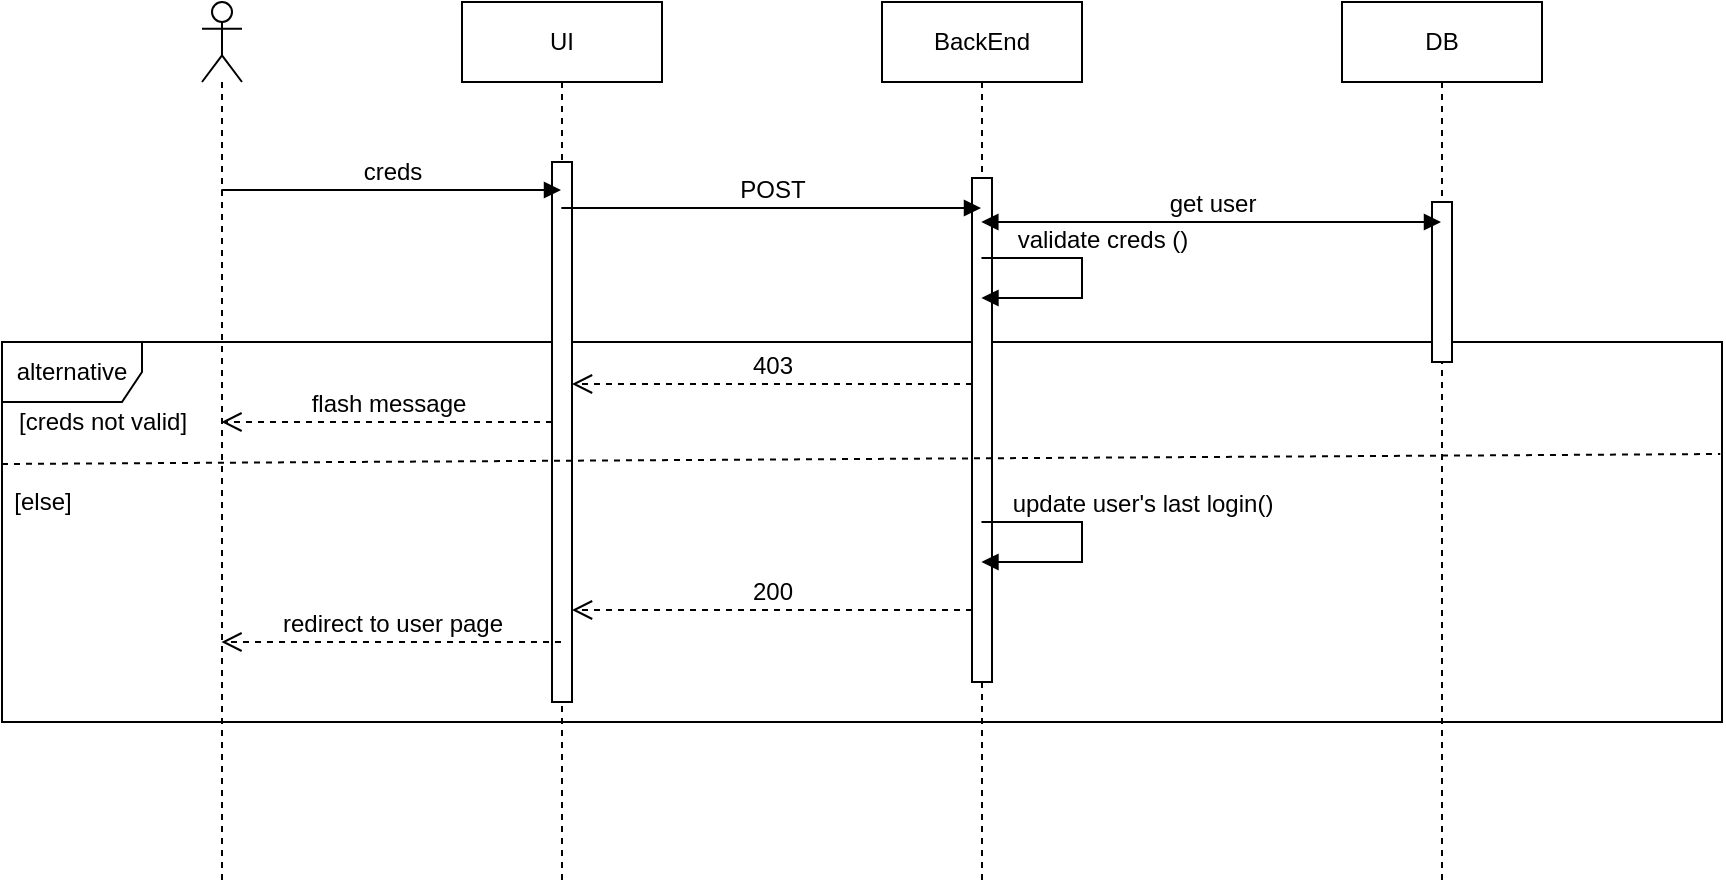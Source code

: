 <mxfile version="21.6.5" type="device" pages="3">
  <diagram id="TPQiI6ctQN96XuHYd2z3" name="Страница 2">
    <mxGraphModel dx="1276" dy="614" grid="1" gridSize="10" guides="1" tooltips="1" connect="1" arrows="1" fold="1" page="1" pageScale="1" pageWidth="827" pageHeight="1169" math="0" shadow="0">
      <root>
        <mxCell id="0" />
        <mxCell id="1" parent="0" />
        <mxCell id="x-N0BLAY0l3jq8cUuDBk-1" value="alternative" style="shape=umlFrame;whiteSpace=wrap;html=1;fontSize=12;width=70;height=30;" parent="1" vertex="1">
          <mxGeometry x="40" y="250" width="860" height="190" as="geometry" />
        </mxCell>
        <mxCell id="x-N0BLAY0l3jq8cUuDBk-2" value="" style="shape=umlLifeline;participant=umlActor;perimeter=lifelinePerimeter;whiteSpace=wrap;html=1;container=1;collapsible=0;recursiveResize=0;verticalAlign=top;spacingTop=36;outlineConnect=0;fontSize=6;" parent="1" vertex="1">
          <mxGeometry x="140" y="80" width="20" height="440" as="geometry" />
        </mxCell>
        <mxCell id="x-N0BLAY0l3jq8cUuDBk-3" value="&lt;font style=&quot;font-size: 12px&quot;&gt;UI&lt;/font&gt;" style="shape=umlLifeline;perimeter=lifelinePerimeter;whiteSpace=wrap;html=1;container=1;collapsible=0;recursiveResize=0;outlineConnect=0;fontSize=6;" parent="1" vertex="1">
          <mxGeometry x="270" y="80" width="100" height="440" as="geometry" />
        </mxCell>
        <mxCell id="x-N0BLAY0l3jq8cUuDBk-4" value="" style="html=1;points=[];perimeter=orthogonalPerimeter;fontSize=12;" parent="x-N0BLAY0l3jq8cUuDBk-3" vertex="1">
          <mxGeometry x="45" y="80" width="10" height="270" as="geometry" />
        </mxCell>
        <mxCell id="x-N0BLAY0l3jq8cUuDBk-5" value="creds" style="html=1;verticalAlign=bottom;endArrow=block;rounded=0;fontSize=12;" parent="1" edge="1">
          <mxGeometry width="80" relative="1" as="geometry">
            <mxPoint x="149.667" y="174" as="sourcePoint" />
            <mxPoint x="319.5" y="174" as="targetPoint" />
          </mxGeometry>
        </mxCell>
        <mxCell id="x-N0BLAY0l3jq8cUuDBk-6" value="BackEnd" style="shape=umlLifeline;perimeter=lifelinePerimeter;whiteSpace=wrap;html=1;container=1;collapsible=0;recursiveResize=0;outlineConnect=0;fontSize=12;" parent="1" vertex="1">
          <mxGeometry x="480" y="80" width="100" height="440" as="geometry" />
        </mxCell>
        <mxCell id="x-N0BLAY0l3jq8cUuDBk-7" value="" style="html=1;points=[];perimeter=orthogonalPerimeter;fontSize=12;" parent="x-N0BLAY0l3jq8cUuDBk-6" vertex="1">
          <mxGeometry x="45" y="88" width="10" height="252" as="geometry" />
        </mxCell>
        <mxCell id="x-N0BLAY0l3jq8cUuDBk-8" value="POST" style="html=1;verticalAlign=bottom;endArrow=block;rounded=0;fontSize=12;" parent="1" edge="1">
          <mxGeometry width="80" relative="1" as="geometry">
            <mxPoint x="319.667" y="183" as="sourcePoint" />
            <mxPoint x="529.5" y="183" as="targetPoint" />
          </mxGeometry>
        </mxCell>
        <mxCell id="x-N0BLAY0l3jq8cUuDBk-9" value="DB" style="shape=umlLifeline;perimeter=lifelinePerimeter;whiteSpace=wrap;html=1;container=1;collapsible=0;recursiveResize=0;outlineConnect=0;fontSize=12;" parent="1" vertex="1">
          <mxGeometry x="710" y="80" width="100" height="440" as="geometry" />
        </mxCell>
        <mxCell id="x-N0BLAY0l3jq8cUuDBk-10" value="" style="html=1;points=[];perimeter=orthogonalPerimeter;fontSize=12;" parent="x-N0BLAY0l3jq8cUuDBk-9" vertex="1">
          <mxGeometry x="45" y="100" width="10" height="80" as="geometry" />
        </mxCell>
        <mxCell id="x-N0BLAY0l3jq8cUuDBk-11" value="get user" style="html=1;verticalAlign=bottom;endArrow=block;rounded=0;fontSize=12;startArrow=block;startFill=1;" parent="1" edge="1">
          <mxGeometry width="80" relative="1" as="geometry">
            <mxPoint x="529.667" y="190" as="sourcePoint" />
            <mxPoint x="759.5" y="190" as="targetPoint" />
          </mxGeometry>
        </mxCell>
        <mxCell id="x-N0BLAY0l3jq8cUuDBk-12" value="validate creds ()" style="html=1;verticalAlign=bottom;endArrow=block;rounded=0;fontSize=12;" parent="1" edge="1">
          <mxGeometry x="-0.166" y="10" width="80" relative="1" as="geometry">
            <mxPoint x="529.731" y="208" as="sourcePoint" />
            <mxPoint x="529.731" y="228" as="targetPoint" />
            <Array as="points">
              <mxPoint x="580" y="208" />
              <mxPoint x="580" y="228" />
            </Array>
            <mxPoint as="offset" />
          </mxGeometry>
        </mxCell>
        <mxCell id="x-N0BLAY0l3jq8cUuDBk-13" value="[creds not valid]" style="text;html=1;align=center;verticalAlign=middle;resizable=0;points=[];autosize=1;strokeColor=none;fillColor=none;fontSize=12;" parent="1" vertex="1">
          <mxGeometry x="40" y="280" width="100" height="20" as="geometry" />
        </mxCell>
        <mxCell id="x-N0BLAY0l3jq8cUuDBk-14" value="403" style="html=1;verticalAlign=bottom;endArrow=open;dashed=1;endSize=8;rounded=0;fontSize=12;" parent="1" edge="1">
          <mxGeometry relative="1" as="geometry">
            <mxPoint x="525" y="271" as="sourcePoint" />
            <mxPoint x="325.0" y="271" as="targetPoint" />
          </mxGeometry>
        </mxCell>
        <mxCell id="x-N0BLAY0l3jq8cUuDBk-15" value="flash message" style="html=1;verticalAlign=bottom;endArrow=open;dashed=1;endSize=8;rounded=0;fontSize=12;" parent="1" edge="1">
          <mxGeometry relative="1" as="geometry">
            <mxPoint x="315.0" y="290" as="sourcePoint" />
            <mxPoint x="149.731" y="290" as="targetPoint" />
          </mxGeometry>
        </mxCell>
        <mxCell id="x-N0BLAY0l3jq8cUuDBk-16" value="" style="endArrow=none;dashed=1;html=1;rounded=0;fontSize=12;exitX=0;exitY=0.4;exitDx=0;exitDy=0;exitPerimeter=0;entryX=0.999;entryY=0.375;entryDx=0;entryDy=0;entryPerimeter=0;" parent="1" edge="1">
          <mxGeometry width="50" height="50" relative="1" as="geometry">
            <mxPoint x="40.0" y="311" as="sourcePoint" />
            <mxPoint x="899.14" y="306" as="targetPoint" />
          </mxGeometry>
        </mxCell>
        <mxCell id="x-N0BLAY0l3jq8cUuDBk-17" value="[else]" style="text;html=1;align=center;verticalAlign=middle;resizable=0;points=[];autosize=1;strokeColor=none;fillColor=none;fontSize=12;" parent="1" vertex="1">
          <mxGeometry x="40" y="320" width="40" height="20" as="geometry" />
        </mxCell>
        <mxCell id="x-N0BLAY0l3jq8cUuDBk-18" value="update user&#39;s last login()" style="html=1;verticalAlign=bottom;endArrow=block;rounded=0;fontSize=12;" parent="1" edge="1">
          <mxGeometry x="-0.166" y="30" width="80" relative="1" as="geometry">
            <mxPoint x="529.731" y="340" as="sourcePoint" />
            <mxPoint x="529.731" y="360" as="targetPoint" />
            <Array as="points">
              <mxPoint x="580" y="340" />
              <mxPoint x="580" y="360" />
            </Array>
            <mxPoint as="offset" />
          </mxGeometry>
        </mxCell>
        <mxCell id="x-N0BLAY0l3jq8cUuDBk-19" value="200" style="html=1;verticalAlign=bottom;endArrow=open;dashed=1;endSize=8;rounded=0;fontSize=12;" parent="1" edge="1">
          <mxGeometry relative="1" as="geometry">
            <mxPoint x="525" y="384" as="sourcePoint" />
            <mxPoint x="325.0" y="384" as="targetPoint" />
          </mxGeometry>
        </mxCell>
        <mxCell id="x-N0BLAY0l3jq8cUuDBk-20" value="redirect to user page" style="html=1;verticalAlign=bottom;endArrow=open;dashed=1;endSize=8;rounded=0;fontSize=12;" parent="1" edge="1">
          <mxGeometry relative="1" as="geometry">
            <mxPoint x="319.5" y="400" as="sourcePoint" />
            <mxPoint x="149.731" y="400" as="targetPoint" />
          </mxGeometry>
        </mxCell>
      </root>
    </mxGraphModel>
  </diagram>
  <diagram id="F4TZniOdb8CcCW4nKreS" name="Страница 7">
    <mxGraphModel dx="1276" dy="614" grid="1" gridSize="10" guides="1" tooltips="1" connect="1" arrows="1" fold="1" page="1" pageScale="1" pageWidth="827" pageHeight="1169" math="0" shadow="0">
      <root>
        <mxCell id="0" />
        <mxCell id="1" parent="0" />
        <mxCell id="j85iIjG1vtcZ4X1pdu0t-1" value="Anketa" style="ellipse;whiteSpace=wrap;html=1;" parent="1" vertex="1">
          <mxGeometry x="380" y="80" width="120" height="80" as="geometry" />
        </mxCell>
        <mxCell id="j85iIjG1vtcZ4X1pdu0t-2" value="User" style="ellipse;whiteSpace=wrap;html=1;" parent="1" vertex="1">
          <mxGeometry x="110" y="80" width="120" height="80" as="geometry" />
        </mxCell>
        <mxCell id="j85iIjG1vtcZ4X1pdu0t-3" value="name" style="rounded=0;whiteSpace=wrap;html=1;" parent="1" vertex="1">
          <mxGeometry x="120" y="200" width="70" height="30" as="geometry" />
        </mxCell>
        <mxCell id="j85iIjG1vtcZ4X1pdu0t-4" value="password" style="rounded=0;whiteSpace=wrap;html=1;" parent="1" vertex="1">
          <mxGeometry x="120" y="250" width="70" height="30" as="geometry" />
        </mxCell>
        <mxCell id="j85iIjG1vtcZ4X1pdu0t-6" value="title" style="rounded=0;whiteSpace=wrap;html=1;" parent="1" vertex="1">
          <mxGeometry x="400" y="200" width="70" height="30" as="geometry" />
        </mxCell>
        <mxCell id="j85iIjG1vtcZ4X1pdu0t-7" value="list_of_questions" style="rounded=0;whiteSpace=wrap;html=1;" parent="1" vertex="1">
          <mxGeometry x="400" y="250" width="110" height="30" as="geometry" />
        </mxCell>
        <mxCell id="j85iIjG1vtcZ4X1pdu0t-8" value="rules" style="rounded=0;whiteSpace=wrap;html=1;" parent="1" vertex="1">
          <mxGeometry x="400" y="340" width="70" height="30" as="geometry" />
        </mxCell>
        <mxCell id="j85iIjG1vtcZ4X1pdu0t-9" value="list_of_marks" style="rounded=0;whiteSpace=wrap;html=1;" parent="1" vertex="1">
          <mxGeometry x="400" y="300" width="80" height="30" as="geometry" />
        </mxCell>
        <mxCell id="j85iIjG1vtcZ4X1pdu0t-10" value="result" style="rounded=0;whiteSpace=wrap;html=1;" parent="1" vertex="1">
          <mxGeometry x="400" y="380" width="70" height="30" as="geometry" />
        </mxCell>
        <mxCell id="j85iIjG1vtcZ4X1pdu0t-12" value="" style="endArrow=classic;html=1;rounded=0;exitX=1;exitY=0.5;exitDx=0;exitDy=0;entryX=0;entryY=0.5;entryDx=0;entryDy=0;" parent="1" source="j85iIjG1vtcZ4X1pdu0t-2" target="j85iIjG1vtcZ4X1pdu0t-1" edge="1">
          <mxGeometry width="50" height="50" relative="1" as="geometry">
            <mxPoint x="390" y="340" as="sourcePoint" />
            <mxPoint x="440" y="290" as="targetPoint" />
          </mxGeometry>
        </mxCell>
        <mxCell id="j85iIjG1vtcZ4X1pdu0t-13" value="" style="endArrow=classic;html=1;rounded=0;exitX=0;exitY=0.5;exitDx=0;exitDy=0;entryX=0;entryY=0.5;entryDx=0;entryDy=0;" parent="1" source="j85iIjG1vtcZ4X1pdu0t-2" target="j85iIjG1vtcZ4X1pdu0t-4" edge="1">
          <mxGeometry width="50" height="50" relative="1" as="geometry">
            <mxPoint x="390" y="340" as="sourcePoint" />
            <mxPoint x="440" y="290" as="targetPoint" />
            <Array as="points">
              <mxPoint x="110" y="265" />
            </Array>
          </mxGeometry>
        </mxCell>
        <mxCell id="j85iIjG1vtcZ4X1pdu0t-14" value="" style="endArrow=classic;html=1;rounded=0;exitX=0;exitY=0.5;exitDx=0;exitDy=0;entryX=0;entryY=0.5;entryDx=0;entryDy=0;" parent="1" source="j85iIjG1vtcZ4X1pdu0t-2" target="j85iIjG1vtcZ4X1pdu0t-3" edge="1">
          <mxGeometry width="50" height="50" relative="1" as="geometry">
            <mxPoint x="390" y="340" as="sourcePoint" />
            <mxPoint x="440" y="290" as="targetPoint" />
            <Array as="points">
              <mxPoint x="110" y="215" />
            </Array>
          </mxGeometry>
        </mxCell>
        <mxCell id="j85iIjG1vtcZ4X1pdu0t-15" value="" style="endArrow=classic;html=1;rounded=0;exitX=0.06;exitY=0.768;exitDx=0;exitDy=0;exitPerimeter=0;entryX=0;entryY=0.5;entryDx=0;entryDy=0;" parent="1" source="j85iIjG1vtcZ4X1pdu0t-1" target="j85iIjG1vtcZ4X1pdu0t-10" edge="1">
          <mxGeometry width="50" height="50" relative="1" as="geometry">
            <mxPoint x="270" y="290" as="sourcePoint" />
            <mxPoint x="320" y="240" as="targetPoint" />
            <Array as="points">
              <mxPoint x="390" y="395" />
            </Array>
          </mxGeometry>
        </mxCell>
        <mxCell id="j85iIjG1vtcZ4X1pdu0t-16" value="" style="endArrow=classic;html=1;rounded=0;exitX=0.065;exitY=0.77;exitDx=0;exitDy=0;exitPerimeter=0;entryX=0;entryY=0.5;entryDx=0;entryDy=0;" parent="1" source="j85iIjG1vtcZ4X1pdu0t-1" target="j85iIjG1vtcZ4X1pdu0t-8" edge="1">
          <mxGeometry width="50" height="50" relative="1" as="geometry">
            <mxPoint x="270" y="290" as="sourcePoint" />
            <mxPoint x="320" y="240" as="targetPoint" />
            <Array as="points">
              <mxPoint x="390" y="350" />
            </Array>
          </mxGeometry>
        </mxCell>
        <mxCell id="j85iIjG1vtcZ4X1pdu0t-17" value="" style="endArrow=classic;html=1;rounded=0;exitX=0.071;exitY=0.804;exitDx=0;exitDy=0;exitPerimeter=0;entryX=0;entryY=0.5;entryDx=0;entryDy=0;" parent="1" source="j85iIjG1vtcZ4X1pdu0t-1" target="j85iIjG1vtcZ4X1pdu0t-9" edge="1">
          <mxGeometry width="50" height="50" relative="1" as="geometry">
            <mxPoint x="270" y="270" as="sourcePoint" />
            <mxPoint x="320" y="220" as="targetPoint" />
            <Array as="points">
              <mxPoint x="390" y="315" />
            </Array>
          </mxGeometry>
        </mxCell>
        <mxCell id="j85iIjG1vtcZ4X1pdu0t-18" value="" style="endArrow=classic;html=1;rounded=0;entryX=0;entryY=0.5;entryDx=0;entryDy=0;" parent="1" target="j85iIjG1vtcZ4X1pdu0t-7" edge="1">
          <mxGeometry width="50" height="50" relative="1" as="geometry">
            <mxPoint x="390" y="270" as="sourcePoint" />
            <mxPoint x="320" y="220" as="targetPoint" />
          </mxGeometry>
        </mxCell>
        <mxCell id="j85iIjG1vtcZ4X1pdu0t-19" value="" style="endArrow=classic;html=1;rounded=0;" parent="1" target="j85iIjG1vtcZ4X1pdu0t-6" edge="1">
          <mxGeometry width="50" height="50" relative="1" as="geometry">
            <mxPoint x="390" y="220" as="sourcePoint" />
            <mxPoint x="320" y="220" as="targetPoint" />
          </mxGeometry>
        </mxCell>
        <mxCell id="j85iIjG1vtcZ4X1pdu0t-20" value="Article" style="ellipse;whiteSpace=wrap;html=1;" parent="1" vertex="1">
          <mxGeometry x="80" y="370" width="120" height="80" as="geometry" />
        </mxCell>
        <mxCell id="j85iIjG1vtcZ4X1pdu0t-21" value="title" style="rounded=0;whiteSpace=wrap;html=1;" parent="1" vertex="1">
          <mxGeometry x="110" y="490" width="70" height="30" as="geometry" />
        </mxCell>
        <mxCell id="j85iIjG1vtcZ4X1pdu0t-22" value="link" style="rounded=0;whiteSpace=wrap;html=1;" parent="1" vertex="1">
          <mxGeometry x="110" y="540" width="70" height="30" as="geometry" />
        </mxCell>
        <mxCell id="j85iIjG1vtcZ4X1pdu0t-23" value="authors" style="rounded=0;whiteSpace=wrap;html=1;" parent="1" vertex="1">
          <mxGeometry x="110" y="585" width="70" height="30" as="geometry" />
        </mxCell>
        <mxCell id="j85iIjG1vtcZ4X1pdu0t-25" value="text" style="rounded=0;whiteSpace=wrap;html=1;" parent="1" vertex="1">
          <mxGeometry x="110" y="630" width="70" height="30" as="geometry" />
        </mxCell>
        <mxCell id="j85iIjG1vtcZ4X1pdu0t-26" value="date of publishing" style="rounded=0;whiteSpace=wrap;html=1;" parent="1" vertex="1">
          <mxGeometry x="110" y="680" width="70" height="30" as="geometry" />
        </mxCell>
        <mxCell id="j85iIjG1vtcZ4X1pdu0t-27" value="date on site" style="rounded=0;whiteSpace=wrap;html=1;" parent="1" vertex="1">
          <mxGeometry x="110" y="730" width="70" height="30" as="geometry" />
        </mxCell>
        <mxCell id="j85iIjG1vtcZ4X1pdu0t-28" value="" style="endArrow=classic;html=1;rounded=0;exitX=0.197;exitY=0.902;exitDx=0;exitDy=0;entryX=0;entryY=0.5;entryDx=0;entryDy=0;exitPerimeter=0;" parent="1" source="j85iIjG1vtcZ4X1pdu0t-20" target="j85iIjG1vtcZ4X1pdu0t-27" edge="1">
          <mxGeometry width="50" height="50" relative="1" as="geometry">
            <mxPoint x="230" y="710" as="sourcePoint" />
            <mxPoint x="280" y="660" as="targetPoint" />
            <Array as="points">
              <mxPoint x="100" y="740" />
            </Array>
          </mxGeometry>
        </mxCell>
        <mxCell id="j85iIjG1vtcZ4X1pdu0t-29" value="" style="endArrow=classic;html=1;rounded=0;exitX=0.203;exitY=0.944;exitDx=0;exitDy=0;exitPerimeter=0;entryX=0;entryY=0.5;entryDx=0;entryDy=0;" parent="1" source="j85iIjG1vtcZ4X1pdu0t-20" target="j85iIjG1vtcZ4X1pdu0t-26" edge="1">
          <mxGeometry width="50" height="50" relative="1" as="geometry">
            <mxPoint x="100" y="450" as="sourcePoint" />
            <mxPoint x="280" y="620" as="targetPoint" />
            <Array as="points">
              <mxPoint x="100" y="690" />
            </Array>
          </mxGeometry>
        </mxCell>
        <mxCell id="j85iIjG1vtcZ4X1pdu0t-30" value="" style="endArrow=classic;html=1;rounded=0;entryX=0;entryY=0.5;entryDx=0;entryDy=0;exitX=0.203;exitY=0.944;exitDx=0;exitDy=0;exitPerimeter=0;" parent="1" source="j85iIjG1vtcZ4X1pdu0t-20" target="j85iIjG1vtcZ4X1pdu0t-25" edge="1">
          <mxGeometry width="50" height="50" relative="1" as="geometry">
            <mxPoint x="110" y="450" as="sourcePoint" />
            <mxPoint x="280" y="620" as="targetPoint" />
            <Array as="points">
              <mxPoint x="100" y="640" />
            </Array>
          </mxGeometry>
        </mxCell>
        <mxCell id="j85iIjG1vtcZ4X1pdu0t-31" value="" style="endArrow=classic;html=1;rounded=0;entryX=0;entryY=0.5;entryDx=0;entryDy=0;" parent="1" target="j85iIjG1vtcZ4X1pdu0t-23" edge="1">
          <mxGeometry width="50" height="50" relative="1" as="geometry">
            <mxPoint x="100" y="600" as="sourcePoint" />
            <mxPoint x="280" y="620" as="targetPoint" />
          </mxGeometry>
        </mxCell>
        <mxCell id="j85iIjG1vtcZ4X1pdu0t-32" value="" style="endArrow=classic;html=1;rounded=0;entryX=0;entryY=0.5;entryDx=0;entryDy=0;" parent="1" target="j85iIjG1vtcZ4X1pdu0t-22" edge="1">
          <mxGeometry width="50" height="50" relative="1" as="geometry">
            <mxPoint x="100" y="550" as="sourcePoint" />
            <mxPoint x="280" y="620" as="targetPoint" />
          </mxGeometry>
        </mxCell>
        <mxCell id="j85iIjG1vtcZ4X1pdu0t-33" value="" style="endArrow=classic;html=1;rounded=0;" parent="1" edge="1">
          <mxGeometry width="50" height="50" relative="1" as="geometry">
            <mxPoint x="100" y="500" as="sourcePoint" />
            <mxPoint x="110" y="510" as="targetPoint" />
          </mxGeometry>
        </mxCell>
        <mxCell id="j85iIjG1vtcZ4X1pdu0t-37" style="edgeStyle=orthogonalEdgeStyle;rounded=0;orthogonalLoop=1;jettySize=auto;html=1;exitX=0.25;exitY=0;exitDx=0;exitDy=0;" parent="1" source="j85iIjG1vtcZ4X1pdu0t-36" edge="1">
          <mxGeometry relative="1" as="geometry">
            <mxPoint x="417.143" y="439.714" as="targetPoint" />
          </mxGeometry>
        </mxCell>
        <mxCell id="j85iIjG1vtcZ4X1pdu0t-36" value="answers" style="rounded=0;whiteSpace=wrap;html=1;" parent="1" vertex="1">
          <mxGeometry x="400" y="430" width="70" height="30" as="geometry" />
        </mxCell>
        <mxCell id="j85iIjG1vtcZ4X1pdu0t-38" value="" style="endArrow=classic;html=1;rounded=0;entryX=0;entryY=0.5;entryDx=0;entryDy=0;" parent="1" target="j85iIjG1vtcZ4X1pdu0t-36" edge="1">
          <mxGeometry width="50" height="50" relative="1" as="geometry">
            <mxPoint x="390" y="400" as="sourcePoint" />
            <mxPoint x="320" y="190" as="targetPoint" />
            <Array as="points">
              <mxPoint x="390" y="450" />
            </Array>
          </mxGeometry>
        </mxCell>
        <mxCell id="j85iIjG1vtcZ4X1pdu0t-43" value="role" style="rounded=0;whiteSpace=wrap;html=1;" parent="1" vertex="1">
          <mxGeometry x="120" y="290" width="70" height="30" as="geometry" />
        </mxCell>
        <mxCell id="j85iIjG1vtcZ4X1pdu0t-47" value="" style="endArrow=classic;html=1;rounded=0;entryX=0;entryY=0.5;entryDx=0;entryDy=0;" parent="1" target="j85iIjG1vtcZ4X1pdu0t-43" edge="1">
          <mxGeometry width="50" height="50" relative="1" as="geometry">
            <mxPoint x="110" y="270" as="sourcePoint" />
            <mxPoint x="230" y="220" as="targetPoint" />
            <Array as="points">
              <mxPoint x="110" y="300" />
            </Array>
          </mxGeometry>
        </mxCell>
        <mxCell id="Th84zZE7p4M0uDnMcCWC-1" value="publisher" style="rounded=0;whiteSpace=wrap;html=1;" parent="1" vertex="1">
          <mxGeometry x="110" y="770" width="70" height="30" as="geometry" />
        </mxCell>
        <mxCell id="Th84zZE7p4M0uDnMcCWC-2" value="" style="endArrow=classic;html=1;rounded=0;entryX=0;entryY=0.5;entryDx=0;entryDy=0;" parent="1" target="Th84zZE7p4M0uDnMcCWC-1" edge="1">
          <mxGeometry width="50" height="50" relative="1" as="geometry">
            <mxPoint x="100" y="740" as="sourcePoint" />
            <mxPoint x="360" y="530" as="targetPoint" />
            <Array as="points">
              <mxPoint x="100" y="785" />
            </Array>
          </mxGeometry>
        </mxCell>
        <mxCell id="Th84zZE7p4M0uDnMcCWC-4" value="" style="endArrow=classic;html=1;rounded=0;entryX=-0.01;entryY=0.361;entryDx=0;entryDy=0;entryPerimeter=0;" parent="1" target="j85iIjG1vtcZ4X1pdu0t-20" edge="1">
          <mxGeometry width="50" height="50" relative="1" as="geometry">
            <mxPoint x="110" y="120" as="sourcePoint" />
            <mxPoint x="360" y="260" as="targetPoint" />
            <Array as="points">
              <mxPoint x="80" y="120" />
            </Array>
          </mxGeometry>
        </mxCell>
        <mxCell id="wAkELntqcyNrKKtsy1ur-1" value="email" style="rounded=0;whiteSpace=wrap;html=1;" parent="1" vertex="1">
          <mxGeometry x="120" y="330" width="70" height="30" as="geometry" />
        </mxCell>
        <mxCell id="wAkELntqcyNrKKtsy1ur-2" value="" style="endArrow=classic;html=1;rounded=0;" parent="1" edge="1">
          <mxGeometry width="50" height="50" relative="1" as="geometry">
            <mxPoint x="110" y="300" as="sourcePoint" />
            <mxPoint x="120" y="345" as="targetPoint" />
            <Array as="points">
              <mxPoint x="110" y="340" />
            </Array>
          </mxGeometry>
        </mxCell>
        <mxCell id="5--nvkQLJeK-rLlHS1wV-1" value="owner" style="rounded=0;whiteSpace=wrap;html=1;" parent="1" vertex="1">
          <mxGeometry x="400" y="480" width="70" height="30" as="geometry" />
        </mxCell>
        <mxCell id="5--nvkQLJeK-rLlHS1wV-2" value="" style="endArrow=classic;html=1;rounded=0;entryX=0;entryY=0.25;entryDx=0;entryDy=0;" parent="1" target="5--nvkQLJeK-rLlHS1wV-1" edge="1">
          <mxGeometry width="50" height="50" relative="1" as="geometry">
            <mxPoint x="390" y="440" as="sourcePoint" />
            <mxPoint x="360" y="60" as="targetPoint" />
            <Array as="points">
              <mxPoint x="390" y="488" />
            </Array>
          </mxGeometry>
        </mxCell>
        <mxCell id="aIJ0pITaal0Xez_I71V6-1" value="message" style="ellipse;whiteSpace=wrap;html=1;" parent="1" vertex="1">
          <mxGeometry x="310" y="730" width="120" height="80" as="geometry" />
        </mxCell>
        <mxCell id="aIJ0pITaal0Xez_I71V6-2" value="author" style="rounded=0;whiteSpace=wrap;html=1;" parent="1" vertex="1">
          <mxGeometry x="335" y="570" width="70" height="30" as="geometry" />
        </mxCell>
        <mxCell id="aIJ0pITaal0Xez_I71V6-3" value="text" style="rounded=0;whiteSpace=wrap;html=1;" parent="1" vertex="1">
          <mxGeometry x="335" y="620" width="70" height="30" as="geometry" />
        </mxCell>
        <mxCell id="aIJ0pITaal0Xez_I71V6-4" value="date" style="rounded=0;whiteSpace=wrap;html=1;" parent="1" vertex="1">
          <mxGeometry x="335" y="670" width="70" height="30" as="geometry" />
        </mxCell>
        <mxCell id="aIJ0pITaal0Xez_I71V6-5" value="" style="endArrow=classic;html=1;rounded=0;exitX=0;exitY=0;exitDx=0;exitDy=0;entryX=0;entryY=0.5;entryDx=0;entryDy=0;" parent="1" source="aIJ0pITaal0Xez_I71V6-1" target="aIJ0pITaal0Xez_I71V6-2" edge="1">
          <mxGeometry width="50" height="50" relative="1" as="geometry">
            <mxPoint x="470" y="970" as="sourcePoint" />
            <mxPoint x="520" y="920" as="targetPoint" />
            <Array as="points">
              <mxPoint x="328" y="580" />
            </Array>
          </mxGeometry>
        </mxCell>
        <mxCell id="aIJ0pITaal0Xez_I71V6-6" value="" style="endArrow=classic;html=1;rounded=0;entryX=0.071;entryY=0.667;entryDx=0;entryDy=0;entryPerimeter=0;" parent="1" target="aIJ0pITaal0Xez_I71V6-4" edge="1">
          <mxGeometry width="50" height="50" relative="1" as="geometry">
            <mxPoint x="330" y="690" as="sourcePoint" />
            <mxPoint x="520" y="920" as="targetPoint" />
            <Array as="points" />
          </mxGeometry>
        </mxCell>
        <mxCell id="aIJ0pITaal0Xez_I71V6-7" value="" style="endArrow=classic;html=1;rounded=0;entryX=0;entryY=0.5;entryDx=0;entryDy=0;" parent="1" target="aIJ0pITaal0Xez_I71V6-3" edge="1">
          <mxGeometry width="50" height="50" relative="1" as="geometry">
            <mxPoint x="330" y="640" as="sourcePoint" />
            <mxPoint x="430" y="740" as="targetPoint" />
          </mxGeometry>
        </mxCell>
        <mxCell id="aIJ0pITaal0Xez_I71V6-8" value="" style="endArrow=classic;html=1;rounded=0;exitX=1;exitY=1;exitDx=0;exitDy=0;entryX=0;entryY=0.5;entryDx=0;entryDy=0;" parent="1" source="j85iIjG1vtcZ4X1pdu0t-2" target="aIJ0pITaal0Xez_I71V6-1" edge="1">
          <mxGeometry width="50" height="50" relative="1" as="geometry">
            <mxPoint x="310" y="470" as="sourcePoint" />
            <mxPoint x="360" y="420" as="targetPoint" />
            <Array as="points">
              <mxPoint x="240" y="770" />
            </Array>
          </mxGeometry>
        </mxCell>
      </root>
    </mxGraphModel>
  </diagram>
  <diagram id="hBgS1Tnr3ropOOCUnH_o" name="Страница 8">
    <mxGraphModel dx="1276" dy="1783" grid="1" gridSize="10" guides="1" tooltips="1" connect="1" arrows="1" fold="1" page="1" pageScale="1" pageWidth="827" pageHeight="1169" math="0" shadow="0">
      <root>
        <mxCell id="0" />
        <mxCell id="1" parent="0" />
        <mxCell id="Y8iTbM8BubIRndxl9CAh-1" value="user" style="shape=table;startSize=30;container=1;collapsible=0;childLayout=tableLayout;fixedRows=1;rowLines=0;fontStyle=0;strokeColor=default;fontSize=16;" parent="1" vertex="1">
          <mxGeometry x="80" y="80" width="180" height="180" as="geometry" />
        </mxCell>
        <mxCell id="Y8iTbM8BubIRndxl9CAh-2" value="" style="shape=tableRow;horizontal=0;startSize=0;swimlaneHead=0;swimlaneBody=0;top=0;left=0;bottom=0;right=0;collapsible=0;dropTarget=0;fillColor=none;points=[[0,0.5],[1,0.5]];portConstraint=eastwest;strokeColor=inherit;fontSize=16;" parent="Y8iTbM8BubIRndxl9CAh-1" vertex="1">
          <mxGeometry y="30" width="180" height="30" as="geometry" />
        </mxCell>
        <mxCell id="Y8iTbM8BubIRndxl9CAh-3" value="1" style="shape=partialRectangle;html=1;whiteSpace=wrap;connectable=0;fillColor=none;top=0;left=0;bottom=0;right=0;overflow=hidden;pointerEvents=1;strokeColor=inherit;fontSize=16;" parent="Y8iTbM8BubIRndxl9CAh-2" vertex="1">
          <mxGeometry width="40" height="30" as="geometry">
            <mxRectangle width="40" height="30" as="alternateBounds" />
          </mxGeometry>
        </mxCell>
        <mxCell id="Y8iTbM8BubIRndxl9CAh-4" value="id" style="shape=partialRectangle;html=1;whiteSpace=wrap;connectable=0;fillColor=none;top=0;left=0;bottom=0;right=0;align=left;spacingLeft=6;overflow=hidden;strokeColor=inherit;fontSize=16;" parent="Y8iTbM8BubIRndxl9CAh-2" vertex="1">
          <mxGeometry x="40" width="140" height="30" as="geometry">
            <mxRectangle width="140" height="30" as="alternateBounds" />
          </mxGeometry>
        </mxCell>
        <mxCell id="Y8iTbM8BubIRndxl9CAh-5" value="" style="shape=tableRow;horizontal=0;startSize=0;swimlaneHead=0;swimlaneBody=0;top=0;left=0;bottom=0;right=0;collapsible=0;dropTarget=0;fillColor=none;points=[[0,0.5],[1,0.5]];portConstraint=eastwest;strokeColor=inherit;fontSize=16;" parent="Y8iTbM8BubIRndxl9CAh-1" vertex="1">
          <mxGeometry y="60" width="180" height="30" as="geometry" />
        </mxCell>
        <mxCell id="Y8iTbM8BubIRndxl9CAh-6" value="2" style="shape=partialRectangle;html=1;whiteSpace=wrap;connectable=0;fillColor=none;top=0;left=0;bottom=0;right=0;overflow=hidden;strokeColor=inherit;fontSize=16;" parent="Y8iTbM8BubIRndxl9CAh-5" vertex="1">
          <mxGeometry width="40" height="30" as="geometry">
            <mxRectangle width="40" height="30" as="alternateBounds" />
          </mxGeometry>
        </mxCell>
        <mxCell id="Y8iTbM8BubIRndxl9CAh-7" value="name" style="shape=partialRectangle;html=1;whiteSpace=wrap;connectable=0;fillColor=none;top=0;left=0;bottom=0;right=0;align=left;spacingLeft=6;overflow=hidden;strokeColor=inherit;fontSize=16;" parent="Y8iTbM8BubIRndxl9CAh-5" vertex="1">
          <mxGeometry x="40" width="140" height="30" as="geometry">
            <mxRectangle width="140" height="30" as="alternateBounds" />
          </mxGeometry>
        </mxCell>
        <mxCell id="Y8iTbM8BubIRndxl9CAh-8" value="" style="shape=tableRow;horizontal=0;startSize=0;swimlaneHead=0;swimlaneBody=0;top=0;left=0;bottom=0;right=0;collapsible=0;dropTarget=0;fillColor=none;points=[[0,0.5],[1,0.5]];portConstraint=eastwest;strokeColor=inherit;fontSize=16;" parent="Y8iTbM8BubIRndxl9CAh-1" vertex="1">
          <mxGeometry y="90" width="180" height="30" as="geometry" />
        </mxCell>
        <mxCell id="Y8iTbM8BubIRndxl9CAh-9" value="3" style="shape=partialRectangle;html=1;whiteSpace=wrap;connectable=0;fillColor=none;top=0;left=0;bottom=0;right=0;overflow=hidden;strokeColor=inherit;fontSize=16;" parent="Y8iTbM8BubIRndxl9CAh-8" vertex="1">
          <mxGeometry width="40" height="30" as="geometry">
            <mxRectangle width="40" height="30" as="alternateBounds" />
          </mxGeometry>
        </mxCell>
        <mxCell id="Y8iTbM8BubIRndxl9CAh-10" value="email" style="shape=partialRectangle;html=1;whiteSpace=wrap;connectable=0;fillColor=none;top=0;left=0;bottom=0;right=0;align=left;spacingLeft=6;overflow=hidden;strokeColor=inherit;fontSize=16;" parent="Y8iTbM8BubIRndxl9CAh-8" vertex="1">
          <mxGeometry x="40" width="140" height="30" as="geometry">
            <mxRectangle width="140" height="30" as="alternateBounds" />
          </mxGeometry>
        </mxCell>
        <mxCell id="zl3J_fYAhjFf-YyGW2Aj-1" value="" style="shape=tableRow;horizontal=0;startSize=0;swimlaneHead=0;swimlaneBody=0;top=0;left=0;bottom=0;right=0;collapsible=0;dropTarget=0;fillColor=none;points=[[0,0.5],[1,0.5]];portConstraint=eastwest;strokeColor=inherit;fontSize=16;" parent="Y8iTbM8BubIRndxl9CAh-1" vertex="1">
          <mxGeometry y="120" width="180" height="30" as="geometry" />
        </mxCell>
        <mxCell id="zl3J_fYAhjFf-YyGW2Aj-2" value="3" style="shape=partialRectangle;html=1;whiteSpace=wrap;connectable=0;fillColor=none;top=0;left=0;bottom=0;right=0;overflow=hidden;strokeColor=inherit;fontSize=16;" parent="zl3J_fYAhjFf-YyGW2Aj-1" vertex="1">
          <mxGeometry width="40" height="30" as="geometry">
            <mxRectangle width="40" height="30" as="alternateBounds" />
          </mxGeometry>
        </mxCell>
        <mxCell id="zl3J_fYAhjFf-YyGW2Aj-3" value="password" style="shape=partialRectangle;html=1;whiteSpace=wrap;connectable=0;fillColor=none;top=0;left=0;bottom=0;right=0;align=left;spacingLeft=6;overflow=hidden;strokeColor=inherit;fontSize=16;" parent="zl3J_fYAhjFf-YyGW2Aj-1" vertex="1">
          <mxGeometry x="40" width="140" height="30" as="geometry">
            <mxRectangle width="140" height="30" as="alternateBounds" />
          </mxGeometry>
        </mxCell>
        <mxCell id="zl3J_fYAhjFf-YyGW2Aj-4" value="" style="shape=tableRow;horizontal=0;startSize=0;swimlaneHead=0;swimlaneBody=0;top=0;left=0;bottom=0;right=0;collapsible=0;dropTarget=0;fillColor=none;points=[[0,0.5],[1,0.5]];portConstraint=eastwest;strokeColor=inherit;fontSize=16;" parent="Y8iTbM8BubIRndxl9CAh-1" vertex="1">
          <mxGeometry y="150" width="180" height="30" as="geometry" />
        </mxCell>
        <mxCell id="zl3J_fYAhjFf-YyGW2Aj-5" value="3" style="shape=partialRectangle;html=1;whiteSpace=wrap;connectable=0;fillColor=none;top=0;left=0;bottom=0;right=0;overflow=hidden;strokeColor=inherit;fontSize=16;" parent="zl3J_fYAhjFf-YyGW2Aj-4" vertex="1">
          <mxGeometry width="40" height="30" as="geometry">
            <mxRectangle width="40" height="30" as="alternateBounds" />
          </mxGeometry>
        </mxCell>
        <mxCell id="zl3J_fYAhjFf-YyGW2Aj-6" value="role" style="shape=partialRectangle;html=1;whiteSpace=wrap;connectable=0;fillColor=none;top=0;left=0;bottom=0;right=0;align=left;spacingLeft=6;overflow=hidden;strokeColor=inherit;fontSize=16;" parent="zl3J_fYAhjFf-YyGW2Aj-4" vertex="1">
          <mxGeometry x="40" width="140" height="30" as="geometry">
            <mxRectangle width="140" height="30" as="alternateBounds" />
          </mxGeometry>
        </mxCell>
        <mxCell id="aEV91arJfd5G5bGdmMon-1" value="anketa" style="shape=table;startSize=30;container=1;collapsible=0;childLayout=tableLayout;fixedRows=1;rowLines=0;fontStyle=0;strokeColor=default;fontSize=16;" parent="1" vertex="1">
          <mxGeometry x="400" y="120" width="180" height="270" as="geometry" />
        </mxCell>
        <mxCell id="aEV91arJfd5G5bGdmMon-2" value="" style="shape=tableRow;horizontal=0;startSize=0;swimlaneHead=0;swimlaneBody=0;top=0;left=0;bottom=0;right=0;collapsible=0;dropTarget=0;fillColor=none;points=[[0,0.5],[1,0.5]];portConstraint=eastwest;strokeColor=inherit;fontSize=16;" parent="aEV91arJfd5G5bGdmMon-1" vertex="1">
          <mxGeometry y="30" width="180" height="30" as="geometry" />
        </mxCell>
        <mxCell id="aEV91arJfd5G5bGdmMon-3" value="1" style="shape=partialRectangle;html=1;whiteSpace=wrap;connectable=0;fillColor=none;top=0;left=0;bottom=0;right=0;overflow=hidden;pointerEvents=1;strokeColor=inherit;fontSize=16;" parent="aEV91arJfd5G5bGdmMon-2" vertex="1">
          <mxGeometry width="40" height="30" as="geometry">
            <mxRectangle width="40" height="30" as="alternateBounds" />
          </mxGeometry>
        </mxCell>
        <mxCell id="aEV91arJfd5G5bGdmMon-4" value="id" style="shape=partialRectangle;html=1;whiteSpace=wrap;connectable=0;fillColor=none;top=0;left=0;bottom=0;right=0;align=left;spacingLeft=6;overflow=hidden;strokeColor=inherit;fontSize=16;" parent="aEV91arJfd5G5bGdmMon-2" vertex="1">
          <mxGeometry x="40" width="140" height="30" as="geometry">
            <mxRectangle width="140" height="30" as="alternateBounds" />
          </mxGeometry>
        </mxCell>
        <mxCell id="aEV91arJfd5G5bGdmMon-5" value="" style="shape=tableRow;horizontal=0;startSize=0;swimlaneHead=0;swimlaneBody=0;top=0;left=0;bottom=0;right=0;collapsible=0;dropTarget=0;fillColor=none;points=[[0,0.5],[1,0.5]];portConstraint=eastwest;strokeColor=inherit;fontSize=16;" parent="aEV91arJfd5G5bGdmMon-1" vertex="1">
          <mxGeometry y="60" width="180" height="30" as="geometry" />
        </mxCell>
        <mxCell id="aEV91arJfd5G5bGdmMon-6" value="2" style="shape=partialRectangle;html=1;whiteSpace=wrap;connectable=0;fillColor=none;top=0;left=0;bottom=0;right=0;overflow=hidden;strokeColor=inherit;fontSize=16;" parent="aEV91arJfd5G5bGdmMon-5" vertex="1">
          <mxGeometry width="40" height="30" as="geometry">
            <mxRectangle width="40" height="30" as="alternateBounds" />
          </mxGeometry>
        </mxCell>
        <mxCell id="aEV91arJfd5G5bGdmMon-7" value="title" style="shape=partialRectangle;html=1;whiteSpace=wrap;connectable=0;fillColor=none;top=0;left=0;bottom=0;right=0;align=left;spacingLeft=6;overflow=hidden;strokeColor=inherit;fontSize=16;" parent="aEV91arJfd5G5bGdmMon-5" vertex="1">
          <mxGeometry x="40" width="140" height="30" as="geometry">
            <mxRectangle width="140" height="30" as="alternateBounds" />
          </mxGeometry>
        </mxCell>
        <mxCell id="aEV91arJfd5G5bGdmMon-8" value="" style="shape=tableRow;horizontal=0;startSize=0;swimlaneHead=0;swimlaneBody=0;top=0;left=0;bottom=0;right=0;collapsible=0;dropTarget=0;fillColor=none;points=[[0,0.5],[1,0.5]];portConstraint=eastwest;strokeColor=inherit;fontSize=16;" parent="aEV91arJfd5G5bGdmMon-1" vertex="1">
          <mxGeometry y="90" width="180" height="30" as="geometry" />
        </mxCell>
        <mxCell id="aEV91arJfd5G5bGdmMon-9" value="3" style="shape=partialRectangle;html=1;whiteSpace=wrap;connectable=0;fillColor=none;top=0;left=0;bottom=0;right=0;overflow=hidden;strokeColor=inherit;fontSize=16;" parent="aEV91arJfd5G5bGdmMon-8" vertex="1">
          <mxGeometry width="40" height="30" as="geometry">
            <mxRectangle width="40" height="30" as="alternateBounds" />
          </mxGeometry>
        </mxCell>
        <mxCell id="aEV91arJfd5G5bGdmMon-10" value="list_of_questions" style="shape=partialRectangle;html=1;whiteSpace=wrap;connectable=0;fillColor=none;top=0;left=0;bottom=0;right=0;align=left;spacingLeft=6;overflow=hidden;strokeColor=inherit;fontSize=16;" parent="aEV91arJfd5G5bGdmMon-8" vertex="1">
          <mxGeometry x="40" width="140" height="30" as="geometry">
            <mxRectangle width="140" height="30" as="alternateBounds" />
          </mxGeometry>
        </mxCell>
        <mxCell id="lvDoYGL8TmuzdVxyFn82-1" value="" style="shape=tableRow;horizontal=0;startSize=0;swimlaneHead=0;swimlaneBody=0;top=0;left=0;bottom=0;right=0;collapsible=0;dropTarget=0;fillColor=none;points=[[0,0.5],[1,0.5]];portConstraint=eastwest;strokeColor=inherit;fontSize=16;" parent="aEV91arJfd5G5bGdmMon-1" vertex="1">
          <mxGeometry y="120" width="180" height="30" as="geometry" />
        </mxCell>
        <mxCell id="lvDoYGL8TmuzdVxyFn82-2" value="3" style="shape=partialRectangle;html=1;whiteSpace=wrap;connectable=0;fillColor=none;top=0;left=0;bottom=0;right=0;overflow=hidden;strokeColor=inherit;fontSize=16;" parent="lvDoYGL8TmuzdVxyFn82-1" vertex="1">
          <mxGeometry width="40" height="30" as="geometry">
            <mxRectangle width="40" height="30" as="alternateBounds" />
          </mxGeometry>
        </mxCell>
        <mxCell id="lvDoYGL8TmuzdVxyFn82-3" value="list_of_marks" style="shape=partialRectangle;html=1;whiteSpace=wrap;connectable=0;fillColor=none;top=0;left=0;bottom=0;right=0;align=left;spacingLeft=6;overflow=hidden;strokeColor=inherit;fontSize=16;" parent="lvDoYGL8TmuzdVxyFn82-1" vertex="1">
          <mxGeometry x="40" width="140" height="30" as="geometry">
            <mxRectangle width="140" height="30" as="alternateBounds" />
          </mxGeometry>
        </mxCell>
        <mxCell id="lvDoYGL8TmuzdVxyFn82-4" value="" style="shape=tableRow;horizontal=0;startSize=0;swimlaneHead=0;swimlaneBody=0;top=0;left=0;bottom=0;right=0;collapsible=0;dropTarget=0;fillColor=none;points=[[0,0.5],[1,0.5]];portConstraint=eastwest;strokeColor=inherit;fontSize=16;" parent="aEV91arJfd5G5bGdmMon-1" vertex="1">
          <mxGeometry y="150" width="180" height="30" as="geometry" />
        </mxCell>
        <mxCell id="lvDoYGL8TmuzdVxyFn82-5" value="3" style="shape=partialRectangle;html=1;whiteSpace=wrap;connectable=0;fillColor=none;top=0;left=0;bottom=0;right=0;overflow=hidden;strokeColor=inherit;fontSize=16;" parent="lvDoYGL8TmuzdVxyFn82-4" vertex="1">
          <mxGeometry width="40" height="30" as="geometry">
            <mxRectangle width="40" height="30" as="alternateBounds" />
          </mxGeometry>
        </mxCell>
        <mxCell id="lvDoYGL8TmuzdVxyFn82-6" value="rules" style="shape=partialRectangle;html=1;whiteSpace=wrap;connectable=0;fillColor=none;top=0;left=0;bottom=0;right=0;align=left;spacingLeft=6;overflow=hidden;strokeColor=inherit;fontSize=16;" parent="lvDoYGL8TmuzdVxyFn82-4" vertex="1">
          <mxGeometry x="40" width="140" height="30" as="geometry">
            <mxRectangle width="140" height="30" as="alternateBounds" />
          </mxGeometry>
        </mxCell>
        <mxCell id="QMQHozhzIHebcJloBfIE-1" value="" style="shape=tableRow;horizontal=0;startSize=0;swimlaneHead=0;swimlaneBody=0;top=0;left=0;bottom=0;right=0;collapsible=0;dropTarget=0;fillColor=none;points=[[0,0.5],[1,0.5]];portConstraint=eastwest;strokeColor=inherit;fontSize=16;" parent="aEV91arJfd5G5bGdmMon-1" vertex="1">
          <mxGeometry y="180" width="180" height="30" as="geometry" />
        </mxCell>
        <mxCell id="QMQHozhzIHebcJloBfIE-2" value="3" style="shape=partialRectangle;html=1;whiteSpace=wrap;connectable=0;fillColor=none;top=0;left=0;bottom=0;right=0;overflow=hidden;strokeColor=inherit;fontSize=16;" parent="QMQHozhzIHebcJloBfIE-1" vertex="1">
          <mxGeometry width="40" height="30" as="geometry">
            <mxRectangle width="40" height="30" as="alternateBounds" />
          </mxGeometry>
        </mxCell>
        <mxCell id="QMQHozhzIHebcJloBfIE-3" value="answers" style="shape=partialRectangle;html=1;whiteSpace=wrap;connectable=0;fillColor=none;top=0;left=0;bottom=0;right=0;align=left;spacingLeft=6;overflow=hidden;strokeColor=inherit;fontSize=16;" parent="QMQHozhzIHebcJloBfIE-1" vertex="1">
          <mxGeometry x="40" width="140" height="30" as="geometry">
            <mxRectangle width="140" height="30" as="alternateBounds" />
          </mxGeometry>
        </mxCell>
        <mxCell id="QMQHozhzIHebcJloBfIE-4" value="" style="shape=tableRow;horizontal=0;startSize=0;swimlaneHead=0;swimlaneBody=0;top=0;left=0;bottom=0;right=0;collapsible=0;dropTarget=0;fillColor=none;points=[[0,0.5],[1,0.5]];portConstraint=eastwest;strokeColor=inherit;fontSize=16;" parent="aEV91arJfd5G5bGdmMon-1" vertex="1">
          <mxGeometry y="210" width="180" height="30" as="geometry" />
        </mxCell>
        <mxCell id="QMQHozhzIHebcJloBfIE-5" value="3" style="shape=partialRectangle;html=1;whiteSpace=wrap;connectable=0;fillColor=none;top=0;left=0;bottom=0;right=0;overflow=hidden;strokeColor=inherit;fontSize=16;" parent="QMQHozhzIHebcJloBfIE-4" vertex="1">
          <mxGeometry width="40" height="30" as="geometry">
            <mxRectangle width="40" height="30" as="alternateBounds" />
          </mxGeometry>
        </mxCell>
        <mxCell id="QMQHozhzIHebcJloBfIE-6" value="result" style="shape=partialRectangle;html=1;whiteSpace=wrap;connectable=0;fillColor=none;top=0;left=0;bottom=0;right=0;align=left;spacingLeft=6;overflow=hidden;strokeColor=inherit;fontSize=16;" parent="QMQHozhzIHebcJloBfIE-4" vertex="1">
          <mxGeometry x="40" width="140" height="30" as="geometry">
            <mxRectangle width="140" height="30" as="alternateBounds" />
          </mxGeometry>
        </mxCell>
        <mxCell id="QMQHozhzIHebcJloBfIE-7" value="" style="shape=tableRow;horizontal=0;startSize=0;swimlaneHead=0;swimlaneBody=0;top=0;left=0;bottom=0;right=0;collapsible=0;dropTarget=0;fillColor=none;points=[[0,0.5],[1,0.5]];portConstraint=eastwest;strokeColor=inherit;fontSize=16;" parent="aEV91arJfd5G5bGdmMon-1" vertex="1">
          <mxGeometry y="240" width="180" height="30" as="geometry" />
        </mxCell>
        <mxCell id="QMQHozhzIHebcJloBfIE-8" value="3" style="shape=partialRectangle;html=1;whiteSpace=wrap;connectable=0;fillColor=none;top=0;left=0;bottom=0;right=0;overflow=hidden;strokeColor=inherit;fontSize=16;" parent="QMQHozhzIHebcJloBfIE-7" vertex="1">
          <mxGeometry width="40" height="30" as="geometry">
            <mxRectangle width="40" height="30" as="alternateBounds" />
          </mxGeometry>
        </mxCell>
        <mxCell id="QMQHozhzIHebcJloBfIE-9" value="owner" style="shape=partialRectangle;html=1;whiteSpace=wrap;connectable=0;fillColor=none;top=0;left=0;bottom=0;right=0;align=left;spacingLeft=6;overflow=hidden;strokeColor=inherit;fontSize=16;" parent="QMQHozhzIHebcJloBfIE-7" vertex="1">
          <mxGeometry x="40" width="140" height="30" as="geometry">
            <mxRectangle width="140" height="30" as="alternateBounds" />
          </mxGeometry>
        </mxCell>
        <mxCell id="aEV91arJfd5G5bGdmMon-11" value="Article" style="shape=table;startSize=30;container=1;collapsible=0;childLayout=tableLayout;fixedRows=1;rowLines=0;fontStyle=0;strokeColor=default;fontSize=16;" parent="1" vertex="1">
          <mxGeometry x="80" y="320" width="200" height="300" as="geometry" />
        </mxCell>
        <mxCell id="aEV91arJfd5G5bGdmMon-12" value="" style="shape=tableRow;horizontal=0;startSize=0;swimlaneHead=0;swimlaneBody=0;top=0;left=0;bottom=0;right=0;collapsible=0;dropTarget=0;fillColor=none;points=[[0,0.5],[1,0.5]];portConstraint=eastwest;strokeColor=inherit;fontSize=16;" parent="aEV91arJfd5G5bGdmMon-11" vertex="1">
          <mxGeometry y="30" width="200" height="30" as="geometry" />
        </mxCell>
        <mxCell id="aEV91arJfd5G5bGdmMon-13" value="1" style="shape=partialRectangle;html=1;whiteSpace=wrap;connectable=0;fillColor=none;top=0;left=0;bottom=0;right=0;overflow=hidden;pointerEvents=1;strokeColor=inherit;fontSize=16;" parent="aEV91arJfd5G5bGdmMon-12" vertex="1">
          <mxGeometry width="44" height="30" as="geometry">
            <mxRectangle width="44" height="30" as="alternateBounds" />
          </mxGeometry>
        </mxCell>
        <mxCell id="aEV91arJfd5G5bGdmMon-14" value="id" style="shape=partialRectangle;html=1;whiteSpace=wrap;connectable=0;fillColor=none;top=0;left=0;bottom=0;right=0;align=left;spacingLeft=6;overflow=hidden;strokeColor=inherit;fontSize=16;" parent="aEV91arJfd5G5bGdmMon-12" vertex="1">
          <mxGeometry x="44" width="156" height="30" as="geometry">
            <mxRectangle width="156" height="30" as="alternateBounds" />
          </mxGeometry>
        </mxCell>
        <mxCell id="aEV91arJfd5G5bGdmMon-15" value="" style="shape=tableRow;horizontal=0;startSize=0;swimlaneHead=0;swimlaneBody=0;top=0;left=0;bottom=0;right=0;collapsible=0;dropTarget=0;fillColor=none;points=[[0,0.5],[1,0.5]];portConstraint=eastwest;strokeColor=inherit;fontSize=16;" parent="aEV91arJfd5G5bGdmMon-11" vertex="1">
          <mxGeometry y="60" width="200" height="30" as="geometry" />
        </mxCell>
        <mxCell id="aEV91arJfd5G5bGdmMon-16" value="2" style="shape=partialRectangle;html=1;whiteSpace=wrap;connectable=0;fillColor=none;top=0;left=0;bottom=0;right=0;overflow=hidden;strokeColor=inherit;fontSize=16;" parent="aEV91arJfd5G5bGdmMon-15" vertex="1">
          <mxGeometry width="44" height="30" as="geometry">
            <mxRectangle width="44" height="30" as="alternateBounds" />
          </mxGeometry>
        </mxCell>
        <mxCell id="aEV91arJfd5G5bGdmMon-17" value="title" style="shape=partialRectangle;html=1;whiteSpace=wrap;connectable=0;fillColor=none;top=0;left=0;bottom=0;right=0;align=left;spacingLeft=6;overflow=hidden;strokeColor=inherit;fontSize=16;" parent="aEV91arJfd5G5bGdmMon-15" vertex="1">
          <mxGeometry x="44" width="156" height="30" as="geometry">
            <mxRectangle width="156" height="30" as="alternateBounds" />
          </mxGeometry>
        </mxCell>
        <mxCell id="aEV91arJfd5G5bGdmMon-18" value="" style="shape=tableRow;horizontal=0;startSize=0;swimlaneHead=0;swimlaneBody=0;top=0;left=0;bottom=0;right=0;collapsible=0;dropTarget=0;fillColor=none;points=[[0,0.5],[1,0.5]];portConstraint=eastwest;strokeColor=inherit;fontSize=16;" parent="aEV91arJfd5G5bGdmMon-11" vertex="1">
          <mxGeometry y="90" width="200" height="30" as="geometry" />
        </mxCell>
        <mxCell id="aEV91arJfd5G5bGdmMon-19" value="3" style="shape=partialRectangle;html=1;whiteSpace=wrap;connectable=0;fillColor=none;top=0;left=0;bottom=0;right=0;overflow=hidden;strokeColor=inherit;fontSize=16;" parent="aEV91arJfd5G5bGdmMon-18" vertex="1">
          <mxGeometry width="44" height="30" as="geometry">
            <mxRectangle width="44" height="30" as="alternateBounds" />
          </mxGeometry>
        </mxCell>
        <mxCell id="aEV91arJfd5G5bGdmMon-20" value="text" style="shape=partialRectangle;html=1;whiteSpace=wrap;connectable=0;fillColor=none;top=0;left=0;bottom=0;right=0;align=left;spacingLeft=6;overflow=hidden;strokeColor=inherit;fontSize=16;" parent="aEV91arJfd5G5bGdmMon-18" vertex="1">
          <mxGeometry x="44" width="156" height="30" as="geometry">
            <mxRectangle width="156" height="30" as="alternateBounds" />
          </mxGeometry>
        </mxCell>
        <mxCell id="sM9RjdLUvdCXIwba-gMF-1" value="" style="shape=tableRow;horizontal=0;startSize=0;swimlaneHead=0;swimlaneBody=0;top=0;left=0;bottom=0;right=0;collapsible=0;dropTarget=0;fillColor=none;points=[[0,0.5],[1,0.5]];portConstraint=eastwest;strokeColor=inherit;fontSize=16;" parent="aEV91arJfd5G5bGdmMon-11" vertex="1">
          <mxGeometry y="120" width="200" height="30" as="geometry" />
        </mxCell>
        <mxCell id="sM9RjdLUvdCXIwba-gMF-2" value="3" style="shape=partialRectangle;html=1;whiteSpace=wrap;connectable=0;fillColor=none;top=0;left=0;bottom=0;right=0;overflow=hidden;strokeColor=inherit;fontSize=16;" parent="sM9RjdLUvdCXIwba-gMF-1" vertex="1">
          <mxGeometry width="44" height="30" as="geometry">
            <mxRectangle width="44" height="30" as="alternateBounds" />
          </mxGeometry>
        </mxCell>
        <mxCell id="sM9RjdLUvdCXIwba-gMF-3" value="link" style="shape=partialRectangle;html=1;whiteSpace=wrap;connectable=0;fillColor=none;top=0;left=0;bottom=0;right=0;align=left;spacingLeft=6;overflow=hidden;strokeColor=inherit;fontSize=16;" parent="sM9RjdLUvdCXIwba-gMF-1" vertex="1">
          <mxGeometry x="44" width="156" height="30" as="geometry">
            <mxRectangle width="156" height="30" as="alternateBounds" />
          </mxGeometry>
        </mxCell>
        <mxCell id="sM9RjdLUvdCXIwba-gMF-4" value="" style="shape=tableRow;horizontal=0;startSize=0;swimlaneHead=0;swimlaneBody=0;top=0;left=0;bottom=0;right=0;collapsible=0;dropTarget=0;fillColor=none;points=[[0,0.5],[1,0.5]];portConstraint=eastwest;strokeColor=inherit;fontSize=16;" parent="aEV91arJfd5G5bGdmMon-11" vertex="1">
          <mxGeometry y="150" width="200" height="30" as="geometry" />
        </mxCell>
        <mxCell id="sM9RjdLUvdCXIwba-gMF-5" value="3" style="shape=partialRectangle;html=1;whiteSpace=wrap;connectable=0;fillColor=none;top=0;left=0;bottom=0;right=0;overflow=hidden;strokeColor=inherit;fontSize=16;" parent="sM9RjdLUvdCXIwba-gMF-4" vertex="1">
          <mxGeometry width="44" height="30" as="geometry">
            <mxRectangle width="44" height="30" as="alternateBounds" />
          </mxGeometry>
        </mxCell>
        <mxCell id="sM9RjdLUvdCXIwba-gMF-6" value="date_of_publishing" style="shape=partialRectangle;html=1;whiteSpace=wrap;connectable=0;fillColor=none;top=0;left=0;bottom=0;right=0;align=left;spacingLeft=6;overflow=hidden;strokeColor=inherit;fontSize=16;" parent="sM9RjdLUvdCXIwba-gMF-4" vertex="1">
          <mxGeometry x="44" width="156" height="30" as="geometry">
            <mxRectangle width="156" height="30" as="alternateBounds" />
          </mxGeometry>
        </mxCell>
        <mxCell id="kAWLjsb1s2FLZWQvZn1s-1" value="" style="shape=tableRow;horizontal=0;startSize=0;swimlaneHead=0;swimlaneBody=0;top=0;left=0;bottom=0;right=0;collapsible=0;dropTarget=0;fillColor=none;points=[[0,0.5],[1,0.5]];portConstraint=eastwest;strokeColor=inherit;fontSize=16;" parent="aEV91arJfd5G5bGdmMon-11" vertex="1">
          <mxGeometry y="180" width="200" height="30" as="geometry" />
        </mxCell>
        <mxCell id="kAWLjsb1s2FLZWQvZn1s-2" value="3" style="shape=partialRectangle;html=1;whiteSpace=wrap;connectable=0;fillColor=none;top=0;left=0;bottom=0;right=0;overflow=hidden;strokeColor=inherit;fontSize=16;" parent="kAWLjsb1s2FLZWQvZn1s-1" vertex="1">
          <mxGeometry width="44" height="30" as="geometry">
            <mxRectangle width="44" height="30" as="alternateBounds" />
          </mxGeometry>
        </mxCell>
        <mxCell id="kAWLjsb1s2FLZWQvZn1s-3" value="date_on_site" style="shape=partialRectangle;html=1;whiteSpace=wrap;connectable=0;fillColor=none;top=0;left=0;bottom=0;right=0;align=left;spacingLeft=6;overflow=hidden;strokeColor=inherit;fontSize=16;" parent="kAWLjsb1s2FLZWQvZn1s-1" vertex="1">
          <mxGeometry x="44" width="156" height="30" as="geometry">
            <mxRectangle width="156" height="30" as="alternateBounds" />
          </mxGeometry>
        </mxCell>
        <mxCell id="kAWLjsb1s2FLZWQvZn1s-23" value="" style="shape=tableRow;horizontal=0;startSize=0;swimlaneHead=0;swimlaneBody=0;top=0;left=0;bottom=0;right=0;collapsible=0;dropTarget=0;fillColor=none;points=[[0,0.5],[1,0.5]];portConstraint=eastwest;strokeColor=inherit;fontSize=16;" parent="aEV91arJfd5G5bGdmMon-11" vertex="1">
          <mxGeometry y="210" width="200" height="30" as="geometry" />
        </mxCell>
        <mxCell id="kAWLjsb1s2FLZWQvZn1s-24" value="3" style="shape=partialRectangle;html=1;whiteSpace=wrap;connectable=0;fillColor=none;top=0;left=0;bottom=0;right=0;overflow=hidden;strokeColor=inherit;fontSize=16;" parent="kAWLjsb1s2FLZWQvZn1s-23" vertex="1">
          <mxGeometry width="44" height="30" as="geometry">
            <mxRectangle width="44" height="30" as="alternateBounds" />
          </mxGeometry>
        </mxCell>
        <mxCell id="kAWLjsb1s2FLZWQvZn1s-25" value="publisher" style="shape=partialRectangle;html=1;whiteSpace=wrap;connectable=0;fillColor=none;top=0;left=0;bottom=0;right=0;align=left;spacingLeft=6;overflow=hidden;strokeColor=inherit;fontSize=16;" parent="kAWLjsb1s2FLZWQvZn1s-23" vertex="1">
          <mxGeometry x="44" width="156" height="30" as="geometry">
            <mxRectangle width="156" height="30" as="alternateBounds" />
          </mxGeometry>
        </mxCell>
        <mxCell id="kAWLjsb1s2FLZWQvZn1s-27" value="" style="shape=tableRow;horizontal=0;startSize=0;swimlaneHead=0;swimlaneBody=0;top=0;left=0;bottom=0;right=0;collapsible=0;dropTarget=0;fillColor=none;points=[[0,0.5],[1,0.5]];portConstraint=eastwest;strokeColor=inherit;fontSize=16;" parent="aEV91arJfd5G5bGdmMon-11" vertex="1">
          <mxGeometry y="240" width="200" height="30" as="geometry" />
        </mxCell>
        <mxCell id="kAWLjsb1s2FLZWQvZn1s-28" value="1" style="shape=partialRectangle;html=1;whiteSpace=wrap;connectable=0;fillColor=none;top=0;left=0;bottom=0;right=0;overflow=hidden;pointerEvents=1;strokeColor=inherit;fontSize=16;" parent="kAWLjsb1s2FLZWQvZn1s-27" vertex="1">
          <mxGeometry width="44" height="30" as="geometry">
            <mxRectangle width="44" height="30" as="alternateBounds" />
          </mxGeometry>
        </mxCell>
        <mxCell id="kAWLjsb1s2FLZWQvZn1s-29" value="authors" style="shape=partialRectangle;html=1;whiteSpace=wrap;connectable=0;fillColor=none;top=0;left=0;bottom=0;right=0;align=left;spacingLeft=6;overflow=hidden;strokeColor=inherit;fontSize=16;" parent="kAWLjsb1s2FLZWQvZn1s-27" vertex="1">
          <mxGeometry x="44" width="156" height="30" as="geometry">
            <mxRectangle width="156" height="30" as="alternateBounds" />
          </mxGeometry>
        </mxCell>
        <mxCell id="kAWLjsb1s2FLZWQvZn1s-30" value="" style="shape=tableRow;horizontal=0;startSize=0;swimlaneHead=0;swimlaneBody=0;top=0;left=0;bottom=0;right=0;collapsible=0;dropTarget=0;fillColor=none;points=[[0,0.5],[1,0.5]];portConstraint=eastwest;strokeColor=inherit;fontSize=16;" parent="aEV91arJfd5G5bGdmMon-11" vertex="1">
          <mxGeometry y="270" width="200" height="30" as="geometry" />
        </mxCell>
        <mxCell id="kAWLjsb1s2FLZWQvZn1s-31" value="1" style="shape=partialRectangle;html=1;whiteSpace=wrap;connectable=0;fillColor=none;top=0;left=0;bottom=0;right=0;overflow=hidden;pointerEvents=1;strokeColor=inherit;fontSize=16;" parent="kAWLjsb1s2FLZWQvZn1s-30" vertex="1">
          <mxGeometry width="44" height="30" as="geometry">
            <mxRectangle width="44" height="30" as="alternateBounds" />
          </mxGeometry>
        </mxCell>
        <mxCell id="kAWLjsb1s2FLZWQvZn1s-32" value="theme" style="shape=partialRectangle;html=1;whiteSpace=wrap;connectable=0;fillColor=none;top=0;left=0;bottom=0;right=0;align=left;spacingLeft=6;overflow=hidden;strokeColor=inherit;fontSize=16;" parent="kAWLjsb1s2FLZWQvZn1s-30" vertex="1">
          <mxGeometry x="44" width="156" height="30" as="geometry">
            <mxRectangle width="156" height="30" as="alternateBounds" />
          </mxGeometry>
        </mxCell>
        <mxCell id="aEV91arJfd5G5bGdmMon-21" value="message" style="shape=table;startSize=30;container=1;collapsible=0;childLayout=tableLayout;fixedRows=1;rowLines=0;fontStyle=0;strokeColor=default;fontSize=16;" parent="1" vertex="1">
          <mxGeometry x="80" y="-130" width="180" height="150" as="geometry" />
        </mxCell>
        <mxCell id="aEV91arJfd5G5bGdmMon-22" value="" style="shape=tableRow;horizontal=0;startSize=0;swimlaneHead=0;swimlaneBody=0;top=0;left=0;bottom=0;right=0;collapsible=0;dropTarget=0;fillColor=none;points=[[0,0.5],[1,0.5]];portConstraint=eastwest;strokeColor=inherit;fontSize=16;" parent="aEV91arJfd5G5bGdmMon-21" vertex="1">
          <mxGeometry y="30" width="180" height="30" as="geometry" />
        </mxCell>
        <mxCell id="aEV91arJfd5G5bGdmMon-23" value="1" style="shape=partialRectangle;html=1;whiteSpace=wrap;connectable=0;fillColor=none;top=0;left=0;bottom=0;right=0;overflow=hidden;pointerEvents=1;strokeColor=inherit;fontSize=16;" parent="aEV91arJfd5G5bGdmMon-22" vertex="1">
          <mxGeometry width="40" height="30" as="geometry">
            <mxRectangle width="40" height="30" as="alternateBounds" />
          </mxGeometry>
        </mxCell>
        <mxCell id="aEV91arJfd5G5bGdmMon-24" value="id" style="shape=partialRectangle;html=1;whiteSpace=wrap;connectable=0;fillColor=none;top=0;left=0;bottom=0;right=0;align=left;spacingLeft=6;overflow=hidden;strokeColor=inherit;fontSize=16;" parent="aEV91arJfd5G5bGdmMon-22" vertex="1">
          <mxGeometry x="40" width="140" height="30" as="geometry">
            <mxRectangle width="140" height="30" as="alternateBounds" />
          </mxGeometry>
        </mxCell>
        <mxCell id="aEV91arJfd5G5bGdmMon-25" value="" style="shape=tableRow;horizontal=0;startSize=0;swimlaneHead=0;swimlaneBody=0;top=0;left=0;bottom=0;right=0;collapsible=0;dropTarget=0;fillColor=none;points=[[0,0.5],[1,0.5]];portConstraint=eastwest;strokeColor=inherit;fontSize=16;" parent="aEV91arJfd5G5bGdmMon-21" vertex="1">
          <mxGeometry y="60" width="180" height="30" as="geometry" />
        </mxCell>
        <mxCell id="aEV91arJfd5G5bGdmMon-26" value="2" style="shape=partialRectangle;html=1;whiteSpace=wrap;connectable=0;fillColor=none;top=0;left=0;bottom=0;right=0;overflow=hidden;strokeColor=inherit;fontSize=16;" parent="aEV91arJfd5G5bGdmMon-25" vertex="1">
          <mxGeometry width="40" height="30" as="geometry">
            <mxRectangle width="40" height="30" as="alternateBounds" />
          </mxGeometry>
        </mxCell>
        <mxCell id="aEV91arJfd5G5bGdmMon-27" value="author" style="shape=partialRectangle;html=1;whiteSpace=wrap;connectable=0;fillColor=none;top=0;left=0;bottom=0;right=0;align=left;spacingLeft=6;overflow=hidden;strokeColor=inherit;fontSize=16;" parent="aEV91arJfd5G5bGdmMon-25" vertex="1">
          <mxGeometry x="40" width="140" height="30" as="geometry">
            <mxRectangle width="140" height="30" as="alternateBounds" />
          </mxGeometry>
        </mxCell>
        <mxCell id="aEV91arJfd5G5bGdmMon-28" value="" style="shape=tableRow;horizontal=0;startSize=0;swimlaneHead=0;swimlaneBody=0;top=0;left=0;bottom=0;right=0;collapsible=0;dropTarget=0;fillColor=none;points=[[0,0.5],[1,0.5]];portConstraint=eastwest;strokeColor=inherit;fontSize=16;" parent="aEV91arJfd5G5bGdmMon-21" vertex="1">
          <mxGeometry y="90" width="180" height="30" as="geometry" />
        </mxCell>
        <mxCell id="aEV91arJfd5G5bGdmMon-29" value="3" style="shape=partialRectangle;html=1;whiteSpace=wrap;connectable=0;fillColor=none;top=0;left=0;bottom=0;right=0;overflow=hidden;strokeColor=inherit;fontSize=16;" parent="aEV91arJfd5G5bGdmMon-28" vertex="1">
          <mxGeometry width="40" height="30" as="geometry">
            <mxRectangle width="40" height="30" as="alternateBounds" />
          </mxGeometry>
        </mxCell>
        <mxCell id="aEV91arJfd5G5bGdmMon-30" value="text" style="shape=partialRectangle;html=1;whiteSpace=wrap;connectable=0;fillColor=none;top=0;left=0;bottom=0;right=0;align=left;spacingLeft=6;overflow=hidden;strokeColor=inherit;fontSize=16;" parent="aEV91arJfd5G5bGdmMon-28" vertex="1">
          <mxGeometry x="40" width="140" height="30" as="geometry">
            <mxRectangle width="140" height="30" as="alternateBounds" />
          </mxGeometry>
        </mxCell>
        <mxCell id="5buRo43mujl8B5-ig-ub-1" value="" style="shape=tableRow;horizontal=0;startSize=0;swimlaneHead=0;swimlaneBody=0;top=0;left=0;bottom=0;right=0;collapsible=0;dropTarget=0;fillColor=none;points=[[0,0.5],[1,0.5]];portConstraint=eastwest;strokeColor=inherit;fontSize=16;" parent="aEV91arJfd5G5bGdmMon-21" vertex="1">
          <mxGeometry y="120" width="180" height="30" as="geometry" />
        </mxCell>
        <mxCell id="5buRo43mujl8B5-ig-ub-2" value="3" style="shape=partialRectangle;html=1;whiteSpace=wrap;connectable=0;fillColor=none;top=0;left=0;bottom=0;right=0;overflow=hidden;strokeColor=inherit;fontSize=16;" parent="5buRo43mujl8B5-ig-ub-1" vertex="1">
          <mxGeometry width="40" height="30" as="geometry">
            <mxRectangle width="40" height="30" as="alternateBounds" />
          </mxGeometry>
        </mxCell>
        <mxCell id="5buRo43mujl8B5-ig-ub-3" value="date" style="shape=partialRectangle;html=1;whiteSpace=wrap;connectable=0;fillColor=none;top=0;left=0;bottom=0;right=0;align=left;spacingLeft=6;overflow=hidden;strokeColor=inherit;fontSize=16;" parent="5buRo43mujl8B5-ig-ub-1" vertex="1">
          <mxGeometry x="40" width="140" height="30" as="geometry">
            <mxRectangle width="140" height="30" as="alternateBounds" />
          </mxGeometry>
        </mxCell>
        <mxCell id="kAWLjsb1s2FLZWQvZn1s-26" value="" style="edgeStyle=entityRelationEdgeStyle;fontSize=12;html=1;endArrow=ERoneToMany;rounded=0;exitX=1;exitY=0.5;exitDx=0;exitDy=0;" parent="1" source="Y8iTbM8BubIRndxl9CAh-2" target="kAWLjsb1s2FLZWQvZn1s-23" edge="1">
          <mxGeometry width="100" height="100" relative="1" as="geometry">
            <mxPoint x="20" y="130" as="sourcePoint" />
            <mxPoint x="78" y="545" as="targetPoint" />
            <Array as="points">
              <mxPoint x="78" y="330" />
            </Array>
          </mxGeometry>
        </mxCell>
        <mxCell id="5buRo43mujl8B5-ig-ub-4" value="" style="edgeStyle=entityRelationEdgeStyle;fontSize=12;html=1;endArrow=ERoneToMany;rounded=0;exitX=1;exitY=0.5;exitDx=0;exitDy=0;entryX=1;entryY=0.5;entryDx=0;entryDy=0;" parent="1" source="Y8iTbM8BubIRndxl9CAh-2" target="aEV91arJfd5G5bGdmMon-25" edge="1">
          <mxGeometry width="100" height="100" relative="1" as="geometry">
            <mxPoint x="78" y="125" as="sourcePoint" />
            <mxPoint x="78" y="-55" as="targetPoint" />
            <Array as="points">
              <mxPoint x="58" y="30" />
            </Array>
          </mxGeometry>
        </mxCell>
        <mxCell id="Mb5Q-pTBMW6sqM6XkEb6-1" value="" style="edgeStyle=entityRelationEdgeStyle;fontSize=12;html=1;endArrow=ERmany;startArrow=ERmany;rounded=0;exitX=1.009;exitY=0.8;exitDx=0;exitDy=0;exitPerimeter=0;entryX=0;entryY=0.5;entryDx=0;entryDy=0;" parent="1" source="Y8iTbM8BubIRndxl9CAh-2" target="QMQHozhzIHebcJloBfIE-7" edge="1">
          <mxGeometry width="100" height="100" relative="1" as="geometry">
            <mxPoint x="360" y="180" as="sourcePoint" />
            <mxPoint x="460" y="80" as="targetPoint" />
          </mxGeometry>
        </mxCell>
      </root>
    </mxGraphModel>
  </diagram>
</mxfile>
